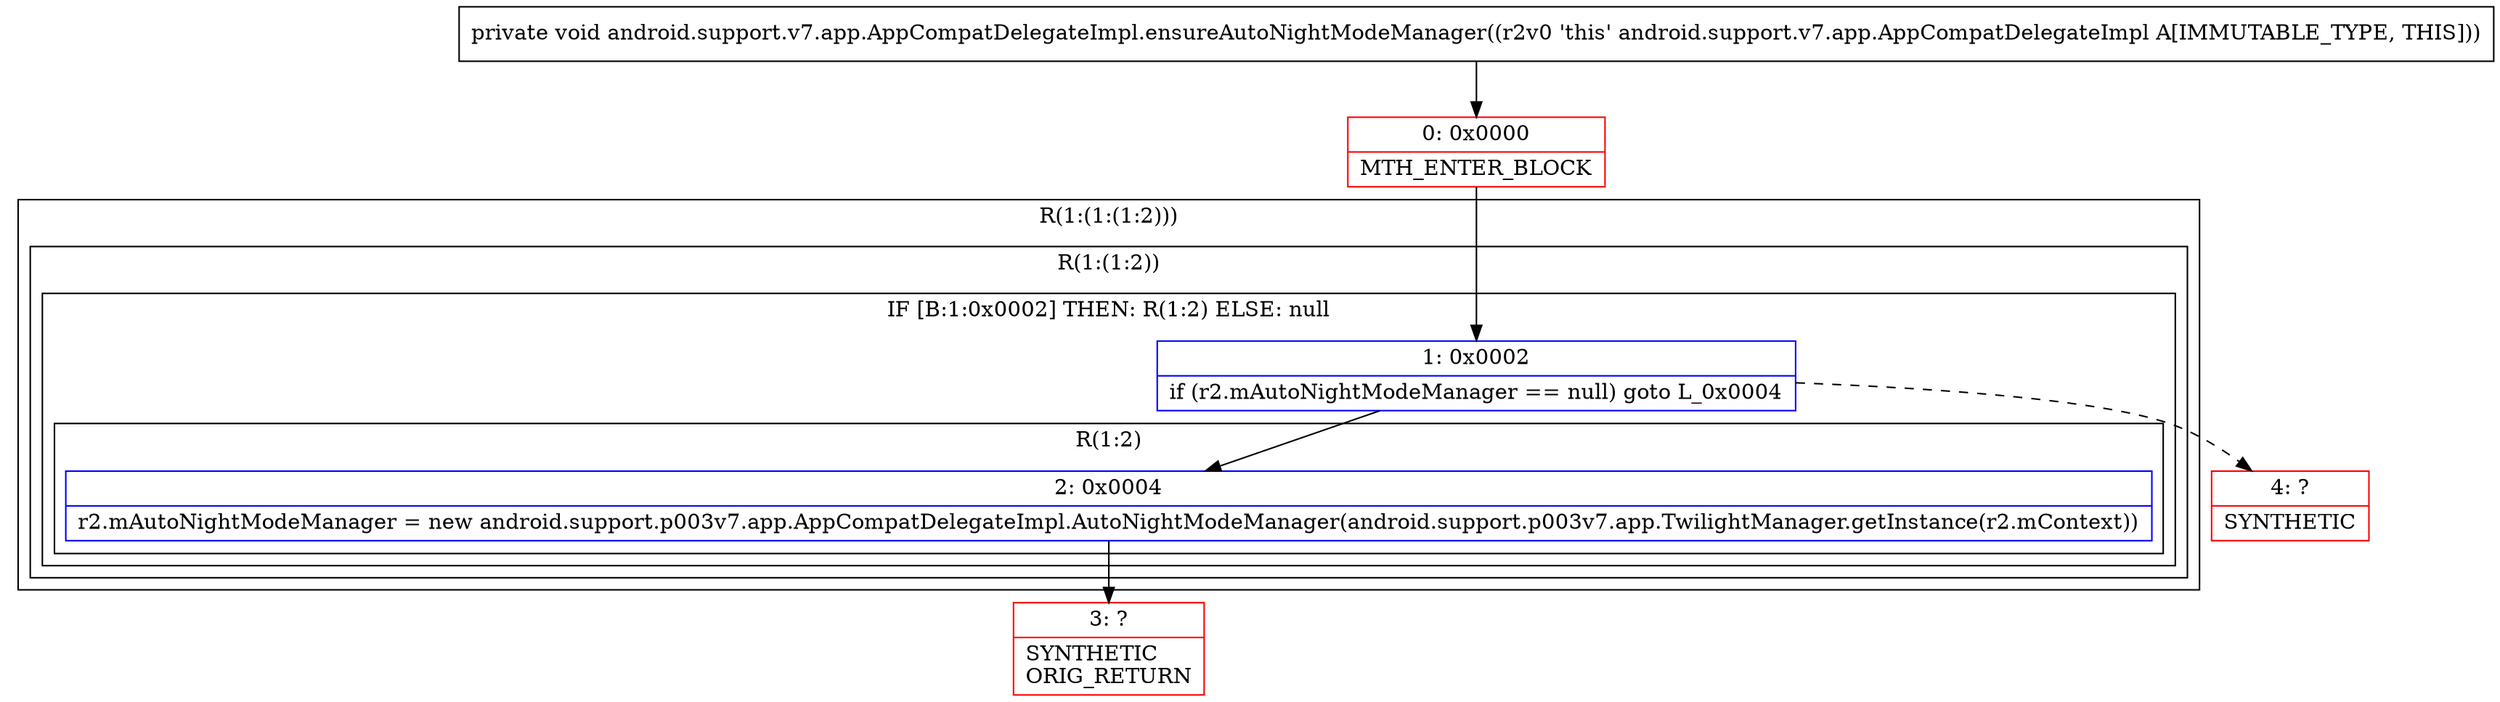 digraph "CFG forandroid.support.v7.app.AppCompatDelegateImpl.ensureAutoNightModeManager()V" {
subgraph cluster_Region_672353743 {
label = "R(1:(1:(1:2)))";
node [shape=record,color=blue];
subgraph cluster_Region_1652980889 {
label = "R(1:(1:2))";
node [shape=record,color=blue];
subgraph cluster_IfRegion_1254832285 {
label = "IF [B:1:0x0002] THEN: R(1:2) ELSE: null";
node [shape=record,color=blue];
Node_1 [shape=record,label="{1\:\ 0x0002|if (r2.mAutoNightModeManager == null) goto L_0x0004\l}"];
subgraph cluster_Region_1424096959 {
label = "R(1:2)";
node [shape=record,color=blue];
Node_2 [shape=record,label="{2\:\ 0x0004|r2.mAutoNightModeManager = new android.support.p003v7.app.AppCompatDelegateImpl.AutoNightModeManager(android.support.p003v7.app.TwilightManager.getInstance(r2.mContext))\l}"];
}
}
}
}
Node_0 [shape=record,color=red,label="{0\:\ 0x0000|MTH_ENTER_BLOCK\l}"];
Node_3 [shape=record,color=red,label="{3\:\ ?|SYNTHETIC\lORIG_RETURN\l}"];
Node_4 [shape=record,color=red,label="{4\:\ ?|SYNTHETIC\l}"];
MethodNode[shape=record,label="{private void android.support.v7.app.AppCompatDelegateImpl.ensureAutoNightModeManager((r2v0 'this' android.support.v7.app.AppCompatDelegateImpl A[IMMUTABLE_TYPE, THIS])) }"];
MethodNode -> Node_0;
Node_1 -> Node_2;
Node_1 -> Node_4[style=dashed];
Node_2 -> Node_3;
Node_0 -> Node_1;
}

